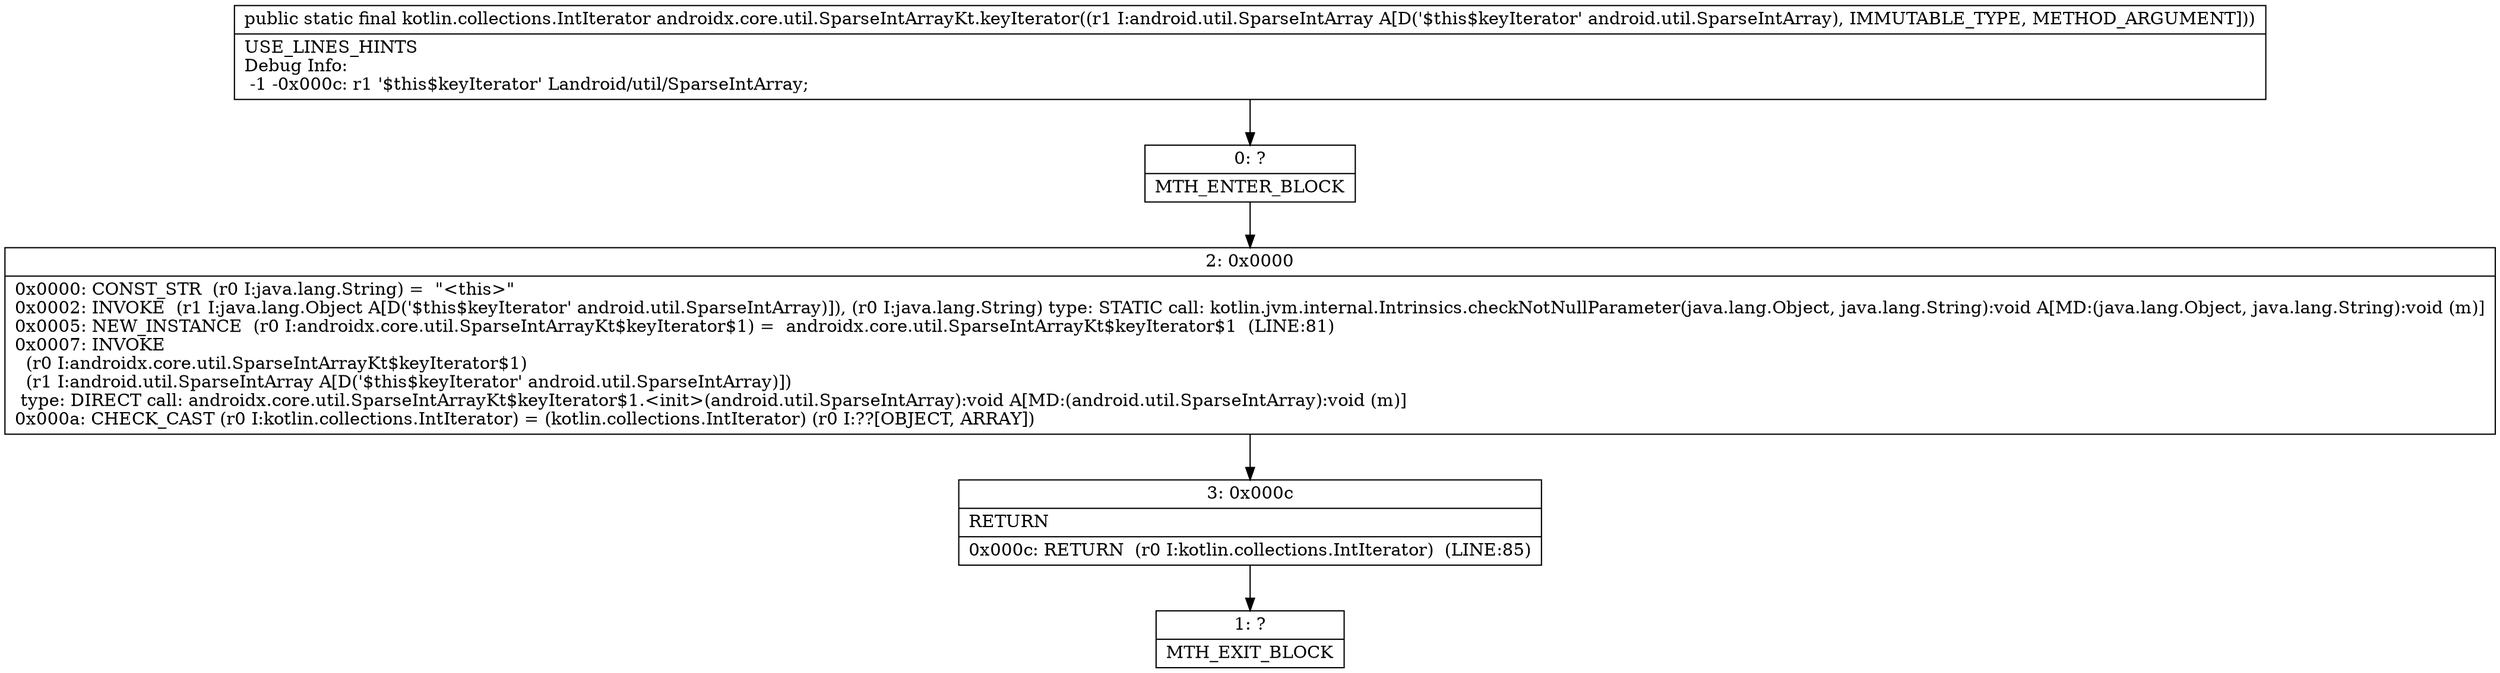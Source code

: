 digraph "CFG forandroidx.core.util.SparseIntArrayKt.keyIterator(Landroid\/util\/SparseIntArray;)Lkotlin\/collections\/IntIterator;" {
Node_0 [shape=record,label="{0\:\ ?|MTH_ENTER_BLOCK\l}"];
Node_2 [shape=record,label="{2\:\ 0x0000|0x0000: CONST_STR  (r0 I:java.lang.String) =  \"\<this\>\" \l0x0002: INVOKE  (r1 I:java.lang.Object A[D('$this$keyIterator' android.util.SparseIntArray)]), (r0 I:java.lang.String) type: STATIC call: kotlin.jvm.internal.Intrinsics.checkNotNullParameter(java.lang.Object, java.lang.String):void A[MD:(java.lang.Object, java.lang.String):void (m)]\l0x0005: NEW_INSTANCE  (r0 I:androidx.core.util.SparseIntArrayKt$keyIterator$1) =  androidx.core.util.SparseIntArrayKt$keyIterator$1  (LINE:81)\l0x0007: INVOKE  \l  (r0 I:androidx.core.util.SparseIntArrayKt$keyIterator$1)\l  (r1 I:android.util.SparseIntArray A[D('$this$keyIterator' android.util.SparseIntArray)])\l type: DIRECT call: androidx.core.util.SparseIntArrayKt$keyIterator$1.\<init\>(android.util.SparseIntArray):void A[MD:(android.util.SparseIntArray):void (m)]\l0x000a: CHECK_CAST (r0 I:kotlin.collections.IntIterator) = (kotlin.collections.IntIterator) (r0 I:??[OBJECT, ARRAY]) \l}"];
Node_3 [shape=record,label="{3\:\ 0x000c|RETURN\l|0x000c: RETURN  (r0 I:kotlin.collections.IntIterator)  (LINE:85)\l}"];
Node_1 [shape=record,label="{1\:\ ?|MTH_EXIT_BLOCK\l}"];
MethodNode[shape=record,label="{public static final kotlin.collections.IntIterator androidx.core.util.SparseIntArrayKt.keyIterator((r1 I:android.util.SparseIntArray A[D('$this$keyIterator' android.util.SparseIntArray), IMMUTABLE_TYPE, METHOD_ARGUMENT]))  | USE_LINES_HINTS\lDebug Info:\l  \-1 \-0x000c: r1 '$this$keyIterator' Landroid\/util\/SparseIntArray;\l}"];
MethodNode -> Node_0;Node_0 -> Node_2;
Node_2 -> Node_3;
Node_3 -> Node_1;
}

